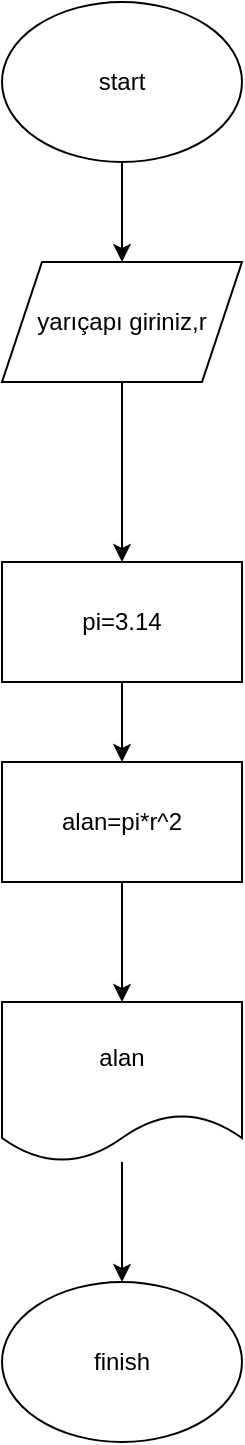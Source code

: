 <mxfile version="22.0.3" type="device">
  <diagram name="Sayfa -1" id="FNPyqhEL2zk6xnR0VfGn">
    <mxGraphModel dx="1036" dy="606" grid="1" gridSize="10" guides="1" tooltips="1" connect="1" arrows="1" fold="1" page="1" pageScale="1" pageWidth="827" pageHeight="1169" math="0" shadow="0">
      <root>
        <mxCell id="0" />
        <mxCell id="1" parent="0" />
        <mxCell id="VVSLmEBQljUQEcn2yclR-11" style="edgeStyle=orthogonalEdgeStyle;rounded=0;orthogonalLoop=1;jettySize=auto;html=1;entryX=0.5;entryY=0;entryDx=0;entryDy=0;" edge="1" parent="1" source="VVSLmEBQljUQEcn2yclR-1" target="VVSLmEBQljUQEcn2yclR-10">
          <mxGeometry relative="1" as="geometry" />
        </mxCell>
        <mxCell id="VVSLmEBQljUQEcn2yclR-1" value="start" style="ellipse;whiteSpace=wrap;html=1;" vertex="1" parent="1">
          <mxGeometry x="330" y="30" width="120" height="80" as="geometry" />
        </mxCell>
        <mxCell id="VVSLmEBQljUQEcn2yclR-9" value="finish" style="ellipse;whiteSpace=wrap;html=1;" vertex="1" parent="1">
          <mxGeometry x="330" y="670" width="120" height="80" as="geometry" />
        </mxCell>
        <mxCell id="VVSLmEBQljUQEcn2yclR-21" style="edgeStyle=orthogonalEdgeStyle;rounded=0;orthogonalLoop=1;jettySize=auto;html=1;entryX=0.5;entryY=0;entryDx=0;entryDy=0;" edge="1" parent="1" source="VVSLmEBQljUQEcn2yclR-10" target="VVSLmEBQljUQEcn2yclR-18">
          <mxGeometry relative="1" as="geometry" />
        </mxCell>
        <mxCell id="VVSLmEBQljUQEcn2yclR-10" value="yarıçapı giriniz,r" style="shape=parallelogram;perimeter=parallelogramPerimeter;whiteSpace=wrap;html=1;fixedSize=1;" vertex="1" parent="1">
          <mxGeometry x="330" y="160" width="120" height="60" as="geometry" />
        </mxCell>
        <mxCell id="VVSLmEBQljUQEcn2yclR-15" style="edgeStyle=orthogonalEdgeStyle;rounded=0;orthogonalLoop=1;jettySize=auto;html=1;entryX=0.5;entryY=0;entryDx=0;entryDy=0;" edge="1" parent="1" source="VVSLmEBQljUQEcn2yclR-13" target="VVSLmEBQljUQEcn2yclR-14">
          <mxGeometry relative="1" as="geometry" />
        </mxCell>
        <mxCell id="VVSLmEBQljUQEcn2yclR-13" value="alan=pi*r^2" style="rounded=0;whiteSpace=wrap;html=1;" vertex="1" parent="1">
          <mxGeometry x="330" y="410" width="120" height="60" as="geometry" />
        </mxCell>
        <mxCell id="VVSLmEBQljUQEcn2yclR-16" style="edgeStyle=orthogonalEdgeStyle;rounded=0;orthogonalLoop=1;jettySize=auto;html=1;entryX=0.5;entryY=0;entryDx=0;entryDy=0;" edge="1" parent="1" source="VVSLmEBQljUQEcn2yclR-14" target="VVSLmEBQljUQEcn2yclR-9">
          <mxGeometry relative="1" as="geometry" />
        </mxCell>
        <mxCell id="VVSLmEBQljUQEcn2yclR-14" value="alan" style="shape=document;whiteSpace=wrap;html=1;boundedLbl=1;" vertex="1" parent="1">
          <mxGeometry x="330" y="530" width="120" height="80" as="geometry" />
        </mxCell>
        <mxCell id="VVSLmEBQljUQEcn2yclR-19" style="edgeStyle=orthogonalEdgeStyle;rounded=0;orthogonalLoop=1;jettySize=auto;html=1;entryX=0.5;entryY=0;entryDx=0;entryDy=0;" edge="1" parent="1" source="VVSLmEBQljUQEcn2yclR-18" target="VVSLmEBQljUQEcn2yclR-13">
          <mxGeometry relative="1" as="geometry" />
        </mxCell>
        <mxCell id="VVSLmEBQljUQEcn2yclR-18" value="pi=3.14" style="rounded=0;whiteSpace=wrap;html=1;" vertex="1" parent="1">
          <mxGeometry x="330" y="310" width="120" height="60" as="geometry" />
        </mxCell>
      </root>
    </mxGraphModel>
  </diagram>
</mxfile>
